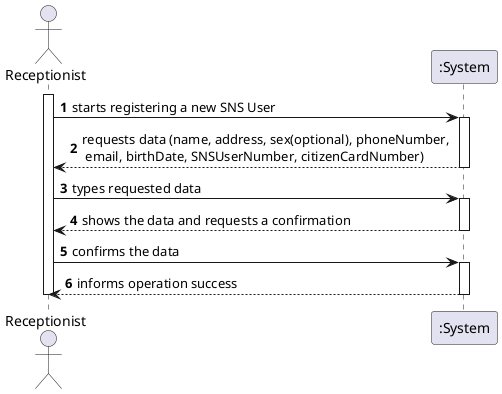@startuml
autonumber
actor "Receptionist" as rcp

activate rcp
rcp -> ":System" : starts registering a new SNS User
activate ":System"
":System" --> rcp : requests data (name, address, sex(optional), phoneNumber, \n email, birthDate, SNSUserNumber, citizenCardNumber)
deactivate ":System"

rcp -> ":System" : types requested data
activate ":System"
":System" --> rcp : shows the data and requests a confirmation
deactivate ":System"

rcp -> ":System" : confirms the data
activate ":System"
":System" --> rcp : informs operation success
deactivate ":System"

deactivate rcp

@enduml
